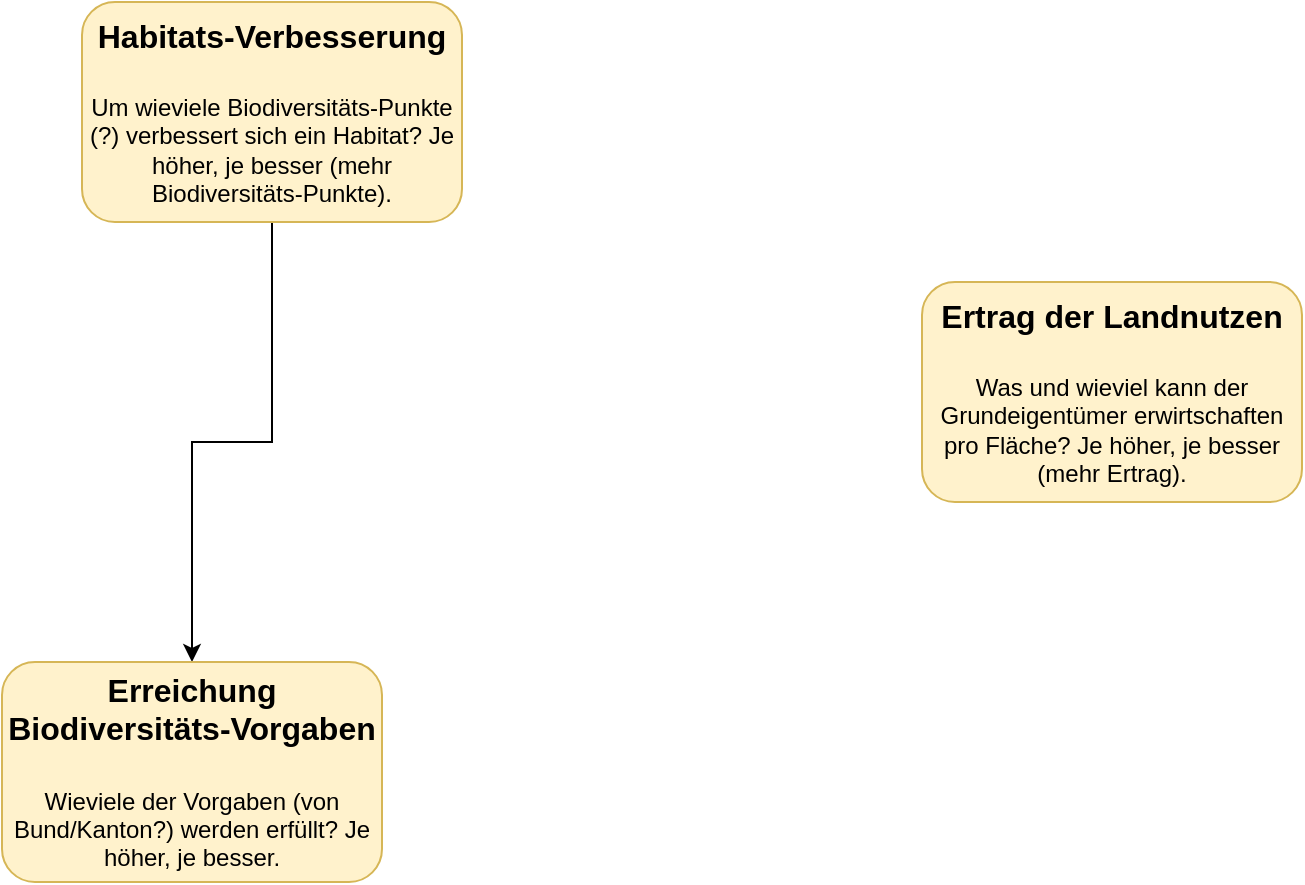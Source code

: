<mxfile version="26.1.3">
  <diagram name="Page-1" id="kgKYdRAnwixixqKFMqlb">
    <mxGraphModel dx="794" dy="514" grid="1" gridSize="10" guides="1" tooltips="1" connect="1" arrows="1" fold="1" page="1" pageScale="1" pageWidth="850" pageHeight="1100" math="0" shadow="0">
      <root>
        <mxCell id="0" />
        <mxCell id="1" parent="0" />
        <mxCell id="sEUJc0V9VYMRzwjmS536-1" value="&lt;b&gt;&lt;font style=&quot;font-size: 16px;&quot;&gt;Ertrag der Landnutzen&lt;/font&gt;&lt;/b&gt;&lt;div&gt;&lt;span style=&quot;font-size: 16px;&quot;&gt;&lt;b&gt;&lt;br&gt;&lt;/b&gt;&lt;/span&gt;&lt;div&gt;Was und wieviel kann der Grundeigentümer erwirtschaften pro Fläche? Je höher, je besser (mehr Ertrag).&lt;/div&gt;&lt;/div&gt;" style="rounded=1;whiteSpace=wrap;html=1;fillColor=#fff2cc;strokeColor=#d6b656;" parent="1" vertex="1">
          <mxGeometry x="560" y="210" width="190" height="110" as="geometry" />
        </mxCell>
        <mxCell id="nLU-GLhrh0NxpJ9PCiuH-1" style="edgeStyle=orthogonalEdgeStyle;rounded=0;orthogonalLoop=1;jettySize=auto;html=1;entryX=0.5;entryY=0;entryDx=0;entryDy=0;" edge="1" parent="1" source="sEUJc0V9VYMRzwjmS536-2" target="sEUJc0V9VYMRzwjmS536-3">
          <mxGeometry relative="1" as="geometry" />
        </mxCell>
        <mxCell id="sEUJc0V9VYMRzwjmS536-2" value="&lt;b&gt;&lt;font style=&quot;font-size: 16px;&quot;&gt;Habitats-Verbesserung&lt;/font&gt;&lt;/b&gt;&lt;div&gt;&lt;span style=&quot;font-size: 16px;&quot;&gt;&lt;b&gt;&lt;br&gt;&lt;/b&gt;&lt;/span&gt;&lt;div&gt;Um wieviele Biodiversitäts-Punkte (?) verbessert sich ein Habitat? Je höher, je besser (mehr Biodiversitäts-Punkte).&lt;/div&gt;&lt;/div&gt;" style="rounded=1;whiteSpace=wrap;html=1;fillColor=#fff2cc;strokeColor=#d6b656;" parent="1" vertex="1">
          <mxGeometry x="140" y="70" width="190" height="110" as="geometry" />
        </mxCell>
        <mxCell id="sEUJc0V9VYMRzwjmS536-3" value="&lt;b&gt;&lt;font style=&quot;font-size: 16px;&quot;&gt;Erreichung Biodiversitäts-Vorgaben&lt;/font&gt;&lt;/b&gt;&lt;div&gt;&lt;span style=&quot;font-size: 16px;&quot;&gt;&lt;b&gt;&lt;br&gt;&lt;/b&gt;&lt;/span&gt;&lt;div&gt;Wieviele der Vorgaben (von Bund/Kanton?) werden erfüllt? Je höher, je besser.&lt;/div&gt;&lt;/div&gt;" style="rounded=1;whiteSpace=wrap;html=1;fillColor=#fff2cc;strokeColor=#d6b656;" parent="1" vertex="1">
          <mxGeometry x="100" y="400" width="190" height="110" as="geometry" />
        </mxCell>
      </root>
    </mxGraphModel>
  </diagram>
</mxfile>
